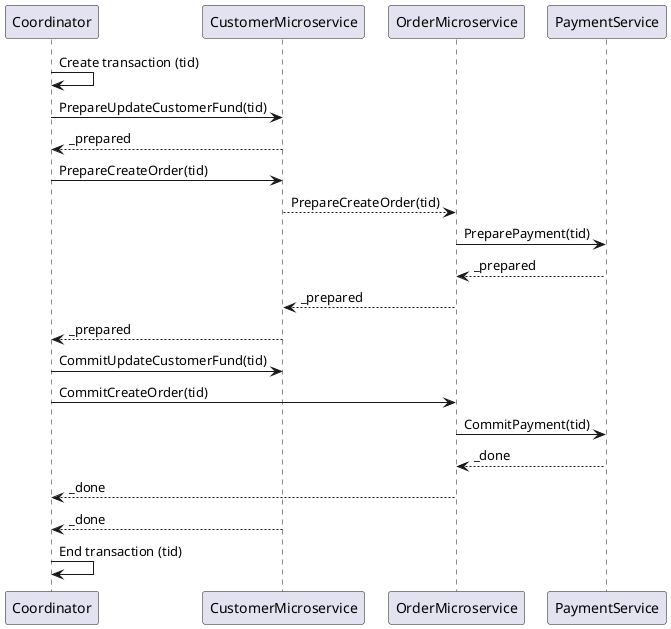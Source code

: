 @startuml 2PC
participant Coordinator
participant CustomerMicroservice
participant OrderMicroservice

Coordinator -> Coordinator : Create transaction (tid)
Coordinator -> CustomerMicroservice : PrepareUpdateCustomerFund(tid)
CustomerMicroservice --> Coordinator : _prepared
Coordinator -> CustomerMicroservice : PrepareCreateOrder(tid)
CustomerMicroservice --> OrderMicroservice: PrepareCreateOrder(tid)
OrderMicroservice -> PaymentService: PreparePayment(tid)
PaymentService --> OrderMicroservice : _prepared
OrderMicroservice --> CustomerMicroservice : _prepared
CustomerMicroservice --> Coordinator : _prepared

Coordinator -> CustomerMicroservice : CommitUpdateCustomerFund(tid)
Coordinator -> OrderMicroservice : CommitCreateOrder(tid)
OrderMicroservice -> PaymentService: CommitPayment(tid)
PaymentService --> OrderMicroservice : _done
OrderMicroservice --> Coordinator : _done
CustomerMicroservice --> Coordinator : _done

Coordinator -> Coordinator : End transaction (tid)
@enduml